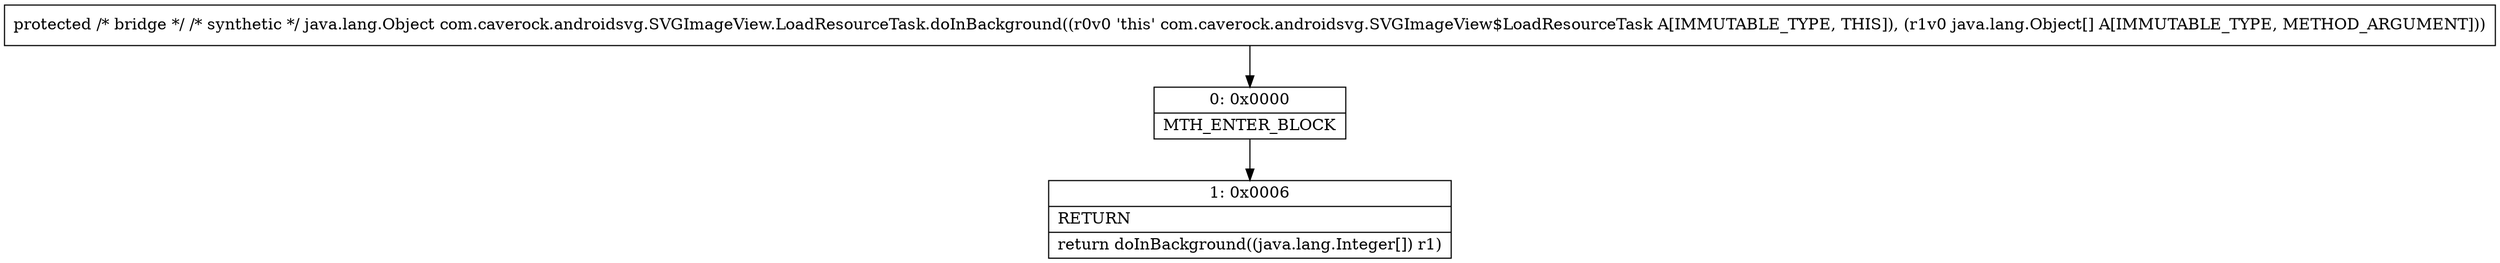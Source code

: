 digraph "CFG forcom.caverock.androidsvg.SVGImageView.LoadResourceTask.doInBackground([Ljava\/lang\/Object;)Ljava\/lang\/Object;" {
Node_0 [shape=record,label="{0\:\ 0x0000|MTH_ENTER_BLOCK\l}"];
Node_1 [shape=record,label="{1\:\ 0x0006|RETURN\l|return doInBackground((java.lang.Integer[]) r1)\l}"];
MethodNode[shape=record,label="{protected \/* bridge *\/ \/* synthetic *\/ java.lang.Object com.caverock.androidsvg.SVGImageView.LoadResourceTask.doInBackground((r0v0 'this' com.caverock.androidsvg.SVGImageView$LoadResourceTask A[IMMUTABLE_TYPE, THIS]), (r1v0 java.lang.Object[] A[IMMUTABLE_TYPE, METHOD_ARGUMENT])) }"];
MethodNode -> Node_0;
Node_0 -> Node_1;
}

